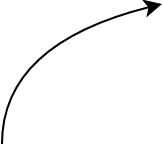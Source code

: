 <mxfile version="20.8.16" type="device"><diagram name="9.2.1" id="M64itsw7GElRo2TKDakZ"><mxGraphModel dx="1870" dy="884" grid="1" gridSize="10" guides="1" tooltips="1" connect="1" arrows="1" fold="1" page="1" pageScale="1" pageWidth="827" pageHeight="1169" background="none" math="0" shadow="0"><root><mxCell id="0"/><mxCell id="1" parent="0"/><mxCell id="03Bvyo6YCVW2KmH7DeTd-94" value="" style="curved=1;endArrow=classic;html=1;rounded=0;fontSize=20;entryX=0;entryY=0.5;entryDx=0;entryDy=0;exitX=0;exitY=0.5;exitDx=0;exitDy=0;" parent="1" source="03Bvyo6YCVW2KmH7DeTd-90" edge="1"><mxGeometry width="50" height="50" relative="1" as="geometry"><mxPoint x="-50" y="630" as="sourcePoint"/><mxPoint x="30" y="560" as="targetPoint"/><Array as="points"><mxPoint x="-50" y="630"/><mxPoint x="-50" y="580"/></Array></mxGeometry></mxCell></root></mxGraphModel></diagram></mxfile>